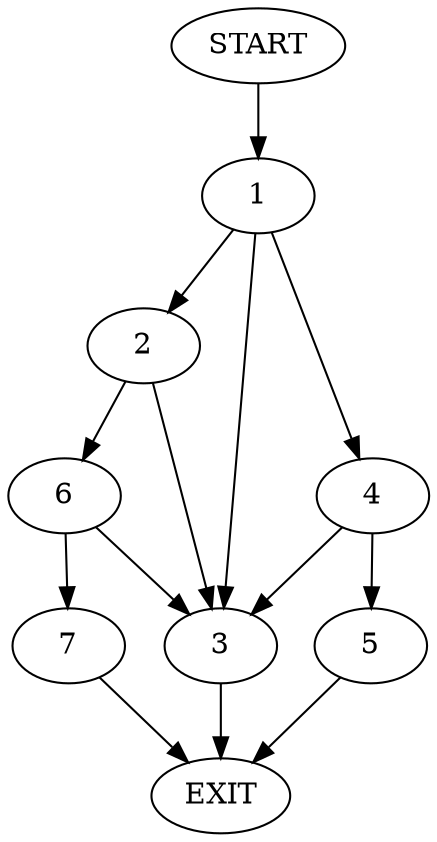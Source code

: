 digraph {
0 [label="START"]
8 [label="EXIT"]
0 -> 1
1 -> 2
1 -> 3
1 -> 4
3 -> 8
4 -> 3
4 -> 5
2 -> 3
2 -> 6
5 -> 8
6 -> 3
6 -> 7
7 -> 8
}
